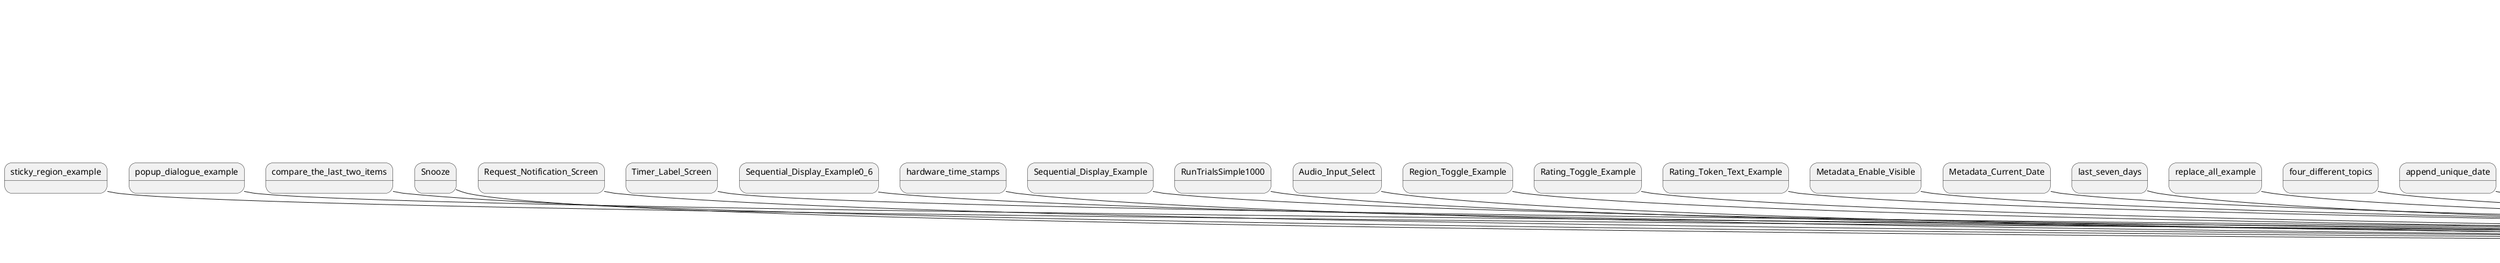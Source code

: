 @startuml
title with_stimulus_example
[*] --> Toestemming
state Toestemming
Toestemming --> Menu
Toestemming --> Informatie
state Informatie
Informatie --> Toestemming
state Gegevens
Gegevens --> Informatie
Gegevens --> Metadata_Jump_Test
state Metadata_Jump_Test
Metadata_Jump_Test --> Gegevens
state Metadata_Jump_Test_Target_1
Metadata_Jump_Test_Target_1 --> Gegevens
state Metadata_Jump_Test_Target_2
Metadata_Jump_Test_Target_2 --> Gegevens
state Metadata_Jump_Test_Target_3
Metadata_Jump_Test_Target_3 --> Gegevens
state Metadata_Jump_Test_Target_4
Metadata_Jump_Test_Target_4 --> Gegevens
state Metadata_Jump_Test_Target_5
Metadata_Jump_Test_Target_5 --> Gegevens
state Metadata_Jump_Test_Target_6
Metadata_Jump_Test_Target_6 --> Gegevens
state Metadata_Jump_Test_Target_7
Metadata_Jump_Test_Target_7 --> Gegevens
state Metadata_Jump_Test_Target_8
Metadata_Jump_Test_Target_8 --> Gegevens
state Metadata_Jump_Test_Target_9
Metadata_Jump_Test_Target_9 --> Gegevens
state Metadata_Jump_Test_Target_10
Metadata_Jump_Test_Target_10 --> Gegevens
state First_Stimuli_Screen_Informatie
First_Stimuli_Screen_Informatie --> Menu
state sticky_table_example
sticky_table_example --> Menu
state sticky_menu_example
sticky_menu_example --> Menu
state sticky_region_example
sticky_region_example --> Menu
state popup_dialogue_example
popup_dialogue_example --> Menu
state compare_the_last_two_items
compare_the_last_two_items --> Menu
state Snooze
Snooze --> Menu
state Request_Notification_Screen
Request_Notification_Screen --> Menu
state Timer_Label_Screen
Timer_Label_Screen --> Menu
state Sequential_Display_Example0_6
Sequential_Display_Example0_6 --> Menu
state hardware_time_stamps
hardware_time_stamps --> Menu
state Sequential_Display_Example
Sequential_Display_Example --> Menu
state RunTrialsSimple1000
RunTrialsSimple1000 --> Menu
state Audio_Input_Select
Audio_Input_Select --> Menu
state Region_Timer_Screen
Region_Timer_Screen --> Menu
Region_Timer_Screen --> With_Stimuli_Screen
state Region_Toggle_Example
Region_Toggle_Example --> Menu
state Rating_Toggle_Example
Rating_Toggle_Example --> Menu
state Rating_Token_Text_Example
Rating_Token_Text_Example --> Menu
state Metadata_Enable_Visible
Metadata_Enable_Visible --> Menu
state Metadata_Current_Date
Metadata_Current_Date --> Menu
state last_seven_days
last_seven_days --> Menu
state replace_all_example
replace_all_example --> Menu
state four_different_topics
four_different_topics --> Menu
state append_unique_date
append_unique_date --> Menu
state currentDate_daysBetween_and_length
currentDate_daysBetween_and_length --> Menu
state progressIndicator_example
progressIndicator_example --> Menu
state With_Stimuli_Screen
With_Stimuli_Screen --> Menu
With_Stimuli_Screen --> First_Stimuli_Screen_Informatie
state Stimulus_Subquestions
Stimulus_Subquestions --> Menu
state Has_Stimulus_Response
Has_Stimulus_Response --> Menu
state First_Stimuli_Screen
First_Stimuli_Screen --> Menu
First_Stimuli_Screen --> stimulusRatingRadio
state stimulusResponse_logTokenText
stimulusResponse_logTokenText --> Menu
state stimulusRatingRadio
stimulusRatingRadio --> Menu
stimulusRatingRadio --> Second_Informatie
state Metadata_HtmlTokenText
Metadata_HtmlTokenText --> Menu
state Second_Informatie
Second_Informatie --> Menu
state hasGetParameter
hasGetParameter --> Menu
state cafe_test
cafe_test --> Menu
state Single_Image_Example
Single_Image_Example --> Menu
state rating_buttons_example
rating_buttons_example --> Menu
state clear_stimulus_responses_example
clear_stimulus_responses_example --> Menu
state clear_stimulus_response_example
clear_stimulus_response_example --> Menu
state visible_enable_stimulus_free_text_example
visible_enable_stimulus_free_text_example --> Menu
state rating_button_orientationType_example
rating_button_orientationType_example --> Menu
state single_line_text_box_example
single_line_text_box_example --> Menu
state single_line_text_box_no_action_example
single_line_text_box_no_action_example --> Menu
state Second
Second --> Menu
Second --> Third_Informatie
state Recorder
Recorder --> Menu
Recorder --> Menu
state RecorderPauseTest
RecorderPauseTest --> Menu
RecorderPauseTest --> Menu
state RecorderNoDownloadTest
RecorderNoDownloadTest --> Menu
RecorderNoDownloadTest --> Menu
state RecorderTimeStampTest
RecorderTimeStampTest --> Menu
RecorderTimeStampTest --> Menu
state Third_Informatie
Third_Informatie --> Menu
state Third
Third --> Menu
Third --> completion
state Media_Playback_Demo
Media_Playback_Demo --> Menu
state USB_LP310
USB_LP310 --> Menu
state Bluetooth_R1
Bluetooth_R1 --> Menu
state showOnBackButton
state AppendStimulusResponse
AppendStimulusResponse --> Menu
state enter_in_the_text_box
enter_in_the_text_box --> Menu
state stimulusCodeImageButton
stimulusCodeImageButton --> Menu
state stimulus_has_response
stimulus_has_response --> Menu
state stimulusRatingImageButton
stimulusRatingImageButton --> Menu
state if_stimulus_exists
if_stimulus_exists --> Menu
state completion
completion --> Menu
completion --> Toestemming
state InvitationCodeExample
InvitationCodeExample --> Menu
state MatchOnEvalTokensExample
MatchOnEvalTokensExample --> Menu
state InvitationSessionStepsExample
InvitationSessionStepsExample --> Menu
state InvitationCodeExampleStimuliScreen
InvitationCodeExampleStimuliScreen --> Menu
InvitationCodeExampleStimuliScreen --> InvitationCodeExampleCompletion
state RedirectToUrlExample
RedirectToUrlExample --> Menu
state InvitationCodeExampleCompletion
state InvitationCodeExampleFinished
InvitationCodeExampleFinished --> InvitationCodeExampleRestart
state NextStepExample
NextStepExample --> Menu
state InvitationCodeExampleRestart
state InvitationCodeExampleInvalid
state RecordingQualityTest
RecordingQualityTest --> Menu
state Menu
state menuItemStyle
menuItemStyle --> Menu
state allMenuItemsStyle
allMenuItemsStyle --> Menu
state activateRandomItem
activateRandomItem --> Menu
state triggerRandomListener
triggerRandomListener --> Menu
triggerRandomListener --> Menu
state incrementScoreExample
incrementScoreExample --> Menu
incrementScoreExample --> Menu
state EditParticipant
EditParticipant --> Menu
EditParticipant --> ListParticipants
state ListParticipants
ListParticipants --> Menu
ListParticipants --> Admin
state Admin
Admin --> ListParticipants
state DataManagement
DataManagement --> Menu
DataManagement --> DataUpload
state DataUpload
DataUpload --> DataManagement
DataUpload --> DataManagement
state table_tags_inside_a_region_tag
table_tags_inside_a_region_tag --> Menu
state predefined_stimuli_example
predefined_stimuli_example --> Menu
state custom_completion_number
custom_completion_number --> Menu
state random_image_positions_remembered
random_image_positions_remembered --> Menu
state preload_images_example
preload_images_example --> Menu
state about
about --> Menu
@enduml
